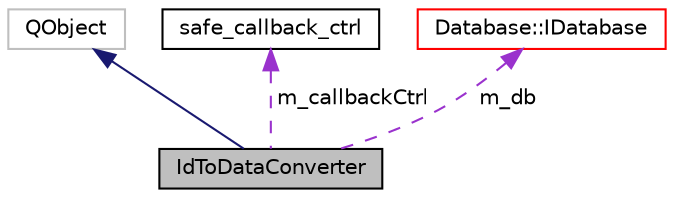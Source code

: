 digraph "IdToDataConverter"
{
 // LATEX_PDF_SIZE
  edge [fontname="Helvetica",fontsize="10",labelfontname="Helvetica",labelfontsize="10"];
  node [fontname="Helvetica",fontsize="10",shape=record];
  Node1 [label="IdToDataConverter",height=0.2,width=0.4,color="black", fillcolor="grey75", style="filled", fontcolor="black",tooltip=" "];
  Node2 -> Node1 [dir="back",color="midnightblue",fontsize="10",style="solid",fontname="Helvetica"];
  Node2 [label="QObject",height=0.2,width=0.4,color="grey75", fillcolor="white", style="filled",tooltip=" "];
  Node3 -> Node1 [dir="back",color="darkorchid3",fontsize="10",style="dashed",label=" m_callbackCtrl" ,fontname="Helvetica"];
  Node3 [label="safe_callback_ctrl",height=0.2,width=0.4,color="black", fillcolor="white", style="filled",URL="$classsafe__callback__ctrl.html",tooltip=" "];
  Node4 -> Node1 [dir="back",color="darkorchid3",fontsize="10",style="dashed",label=" m_db" ,fontname="Helvetica"];
  Node4 [label="Database::IDatabase",height=0.2,width=0.4,color="red", fillcolor="white", style="filled",URL="$struct_database_1_1_i_database.html",tooltip=" "];
}
